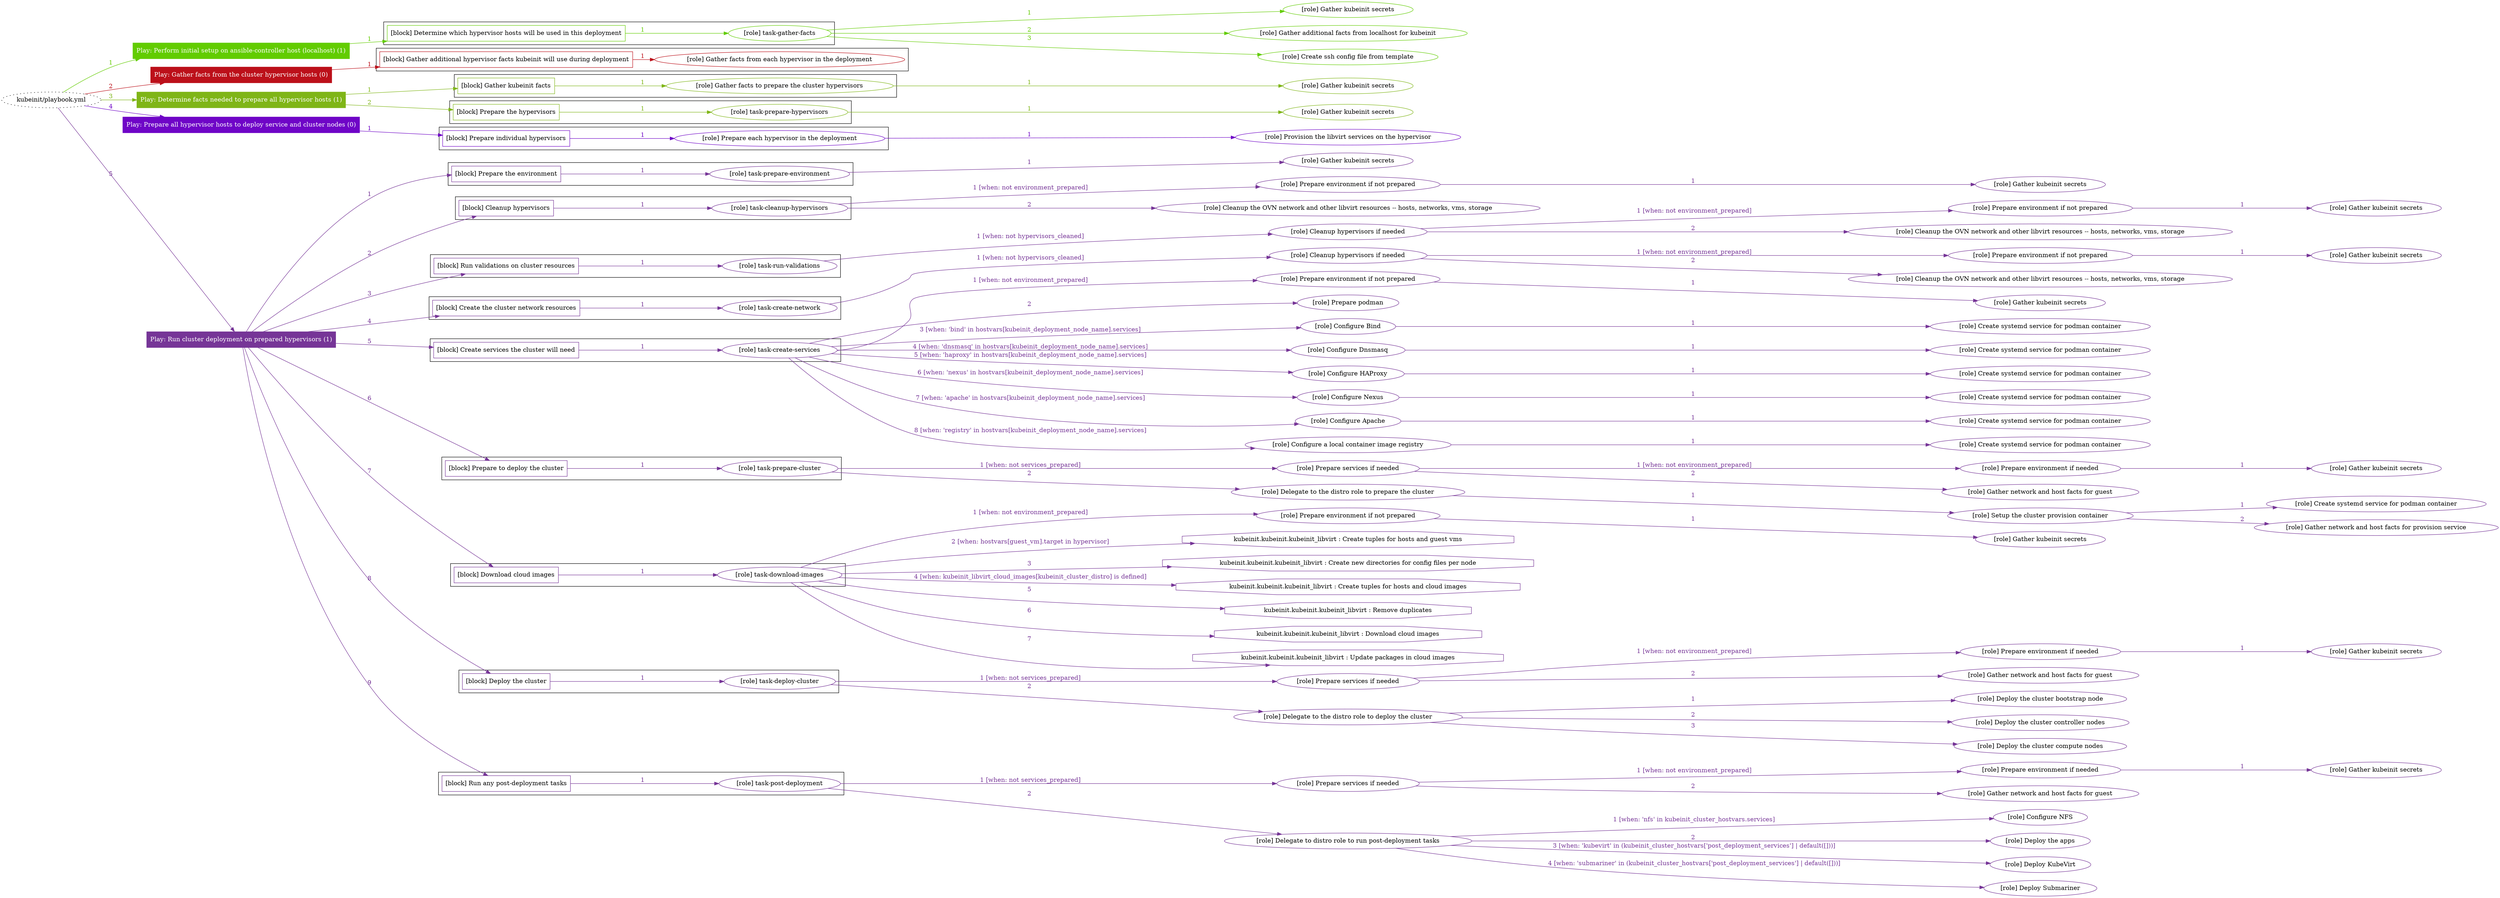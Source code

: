 digraph {
	graph [concentrate=true ordering=in rankdir=LR ratio=fill]
	edge [esep=5 sep=10]
	"kubeinit/playbook.yml" [URL="/home/runner/work/kubeinit/kubeinit/kubeinit/playbook.yml" id=playbook_52ae9bb8 style=dotted]
	play_02e9d54d [label="Play: Perform initial setup on ansible-controller host (localhost) (1)" URL="/home/runner/work/kubeinit/kubeinit/kubeinit/playbook.yml" color="#62cc00" fontcolor="#ffffff" id=play_02e9d54d shape=box style=filled tooltip=localhost]
	"kubeinit/playbook.yml" -> play_02e9d54d [label="1 " color="#62cc00" fontcolor="#62cc00" id=edge_b4e2fc22 labeltooltip="1 " tooltip="1 "]
	subgraph "Gather kubeinit secrets" {
		role_99ddaa98 [label="[role] Gather kubeinit secrets" URL="/home/runner/.ansible/collections/ansible_collections/kubeinit/kubeinit/roles/kubeinit_prepare/tasks/build_hypervisors_group.yml" color="#62cc00" id=role_99ddaa98 tooltip="Gather kubeinit secrets"]
	}
	subgraph "Gather additional facts from localhost for kubeinit" {
		role_2548d7ac [label="[role] Gather additional facts from localhost for kubeinit" URL="/home/runner/.ansible/collections/ansible_collections/kubeinit/kubeinit/roles/kubeinit_prepare/tasks/build_hypervisors_group.yml" color="#62cc00" id=role_2548d7ac tooltip="Gather additional facts from localhost for kubeinit"]
	}
	subgraph "Create ssh config file from template" {
		role_67339469 [label="[role] Create ssh config file from template" URL="/home/runner/.ansible/collections/ansible_collections/kubeinit/kubeinit/roles/kubeinit_prepare/tasks/build_hypervisors_group.yml" color="#62cc00" id=role_67339469 tooltip="Create ssh config file from template"]
	}
	subgraph "task-gather-facts" {
		role_dc761fde [label="[role] task-gather-facts" URL="/home/runner/work/kubeinit/kubeinit/kubeinit/playbook.yml" color="#62cc00" id=role_dc761fde tooltip="task-gather-facts"]
		role_dc761fde -> role_99ddaa98 [label="1 " color="#62cc00" fontcolor="#62cc00" id=edge_69ef0fe7 labeltooltip="1 " tooltip="1 "]
		role_dc761fde -> role_2548d7ac [label="2 " color="#62cc00" fontcolor="#62cc00" id=edge_1bd377f8 labeltooltip="2 " tooltip="2 "]
		role_dc761fde -> role_67339469 [label="3 " color="#62cc00" fontcolor="#62cc00" id=edge_01cbd6c5 labeltooltip="3 " tooltip="3 "]
	}
	subgraph "Play: Perform initial setup on ansible-controller host (localhost) (1)" {
		play_02e9d54d -> block_1674141b [label=1 color="#62cc00" fontcolor="#62cc00" id=edge_703fcd4b labeltooltip=1 tooltip=1]
		subgraph cluster_block_1674141b {
			block_1674141b [label="[block] Determine which hypervisor hosts will be used in this deployment" URL="/home/runner/work/kubeinit/kubeinit/kubeinit/playbook.yml" color="#62cc00" id=block_1674141b labeltooltip="Determine which hypervisor hosts will be used in this deployment" shape=box tooltip="Determine which hypervisor hosts will be used in this deployment"]
			block_1674141b -> role_dc761fde [label="1 " color="#62cc00" fontcolor="#62cc00" id=edge_36c9731a labeltooltip="1 " tooltip="1 "]
		}
	}
	play_4efb83b1 [label="Play: Gather facts from the cluster hypervisor hosts (0)" URL="/home/runner/work/kubeinit/kubeinit/kubeinit/playbook.yml" color="#bc101a" fontcolor="#ffffff" id=play_4efb83b1 shape=box style=filled tooltip="Play: Gather facts from the cluster hypervisor hosts (0)"]
	"kubeinit/playbook.yml" -> play_4efb83b1 [label="2 " color="#bc101a" fontcolor="#bc101a" id=edge_f5e0869f labeltooltip="2 " tooltip="2 "]
	subgraph "Gather facts from each hypervisor in the deployment" {
		role_20b0412c [label="[role] Gather facts from each hypervisor in the deployment" URL="/home/runner/work/kubeinit/kubeinit/kubeinit/playbook.yml" color="#bc101a" id=role_20b0412c tooltip="Gather facts from each hypervisor in the deployment"]
	}
	subgraph "Play: Gather facts from the cluster hypervisor hosts (0)" {
		play_4efb83b1 -> block_ce8d9004 [label=1 color="#bc101a" fontcolor="#bc101a" id=edge_e46ab356 labeltooltip=1 tooltip=1]
		subgraph cluster_block_ce8d9004 {
			block_ce8d9004 [label="[block] Gather additional hypervisor facts kubeinit will use during deployment" URL="/home/runner/work/kubeinit/kubeinit/kubeinit/playbook.yml" color="#bc101a" id=block_ce8d9004 labeltooltip="Gather additional hypervisor facts kubeinit will use during deployment" shape=box tooltip="Gather additional hypervisor facts kubeinit will use during deployment"]
			block_ce8d9004 -> role_20b0412c [label="1 " color="#bc101a" fontcolor="#bc101a" id=edge_350868e2 labeltooltip="1 " tooltip="1 "]
		}
	}
	play_549b95f8 [label="Play: Determine facts needed to prepare all hypervisor hosts (1)" URL="/home/runner/work/kubeinit/kubeinit/kubeinit/playbook.yml" color="#7fb517" fontcolor="#ffffff" id=play_549b95f8 shape=box style=filled tooltip=localhost]
	"kubeinit/playbook.yml" -> play_549b95f8 [label="3 " color="#7fb517" fontcolor="#7fb517" id=edge_f4bf6655 labeltooltip="3 " tooltip="3 "]
	subgraph "Gather kubeinit secrets" {
		role_7560f345 [label="[role] Gather kubeinit secrets" URL="/home/runner/.ansible/collections/ansible_collections/kubeinit/kubeinit/roles/kubeinit_prepare/tasks/gather_kubeinit_facts.yml" color="#7fb517" id=role_7560f345 tooltip="Gather kubeinit secrets"]
	}
	subgraph "Gather facts to prepare the cluster hypervisors" {
		role_2ba94479 [label="[role] Gather facts to prepare the cluster hypervisors" URL="/home/runner/work/kubeinit/kubeinit/kubeinit/playbook.yml" color="#7fb517" id=role_2ba94479 tooltip="Gather facts to prepare the cluster hypervisors"]
		role_2ba94479 -> role_7560f345 [label="1 " color="#7fb517" fontcolor="#7fb517" id=edge_a405afb2 labeltooltip="1 " tooltip="1 "]
	}
	subgraph "Gather kubeinit secrets" {
		role_fed02bd3 [label="[role] Gather kubeinit secrets" URL="/home/runner/.ansible/collections/ansible_collections/kubeinit/kubeinit/roles/kubeinit_prepare/tasks/gather_kubeinit_facts.yml" color="#7fb517" id=role_fed02bd3 tooltip="Gather kubeinit secrets"]
	}
	subgraph "task-prepare-hypervisors" {
		role_cea2c233 [label="[role] task-prepare-hypervisors" URL="/home/runner/work/kubeinit/kubeinit/kubeinit/playbook.yml" color="#7fb517" id=role_cea2c233 tooltip="task-prepare-hypervisors"]
		role_cea2c233 -> role_fed02bd3 [label="1 " color="#7fb517" fontcolor="#7fb517" id=edge_9e39d1e6 labeltooltip="1 " tooltip="1 "]
	}
	subgraph "Play: Determine facts needed to prepare all hypervisor hosts (1)" {
		play_549b95f8 -> block_bdaeeb9a [label=1 color="#7fb517" fontcolor="#7fb517" id=edge_355f0c4d labeltooltip=1 tooltip=1]
		subgraph cluster_block_bdaeeb9a {
			block_bdaeeb9a [label="[block] Gather kubeinit facts" URL="/home/runner/work/kubeinit/kubeinit/kubeinit/playbook.yml" color="#7fb517" id=block_bdaeeb9a labeltooltip="Gather kubeinit facts" shape=box tooltip="Gather kubeinit facts"]
			block_bdaeeb9a -> role_2ba94479 [label="1 " color="#7fb517" fontcolor="#7fb517" id=edge_25b00127 labeltooltip="1 " tooltip="1 "]
		}
		play_549b95f8 -> block_172b6443 [label=2 color="#7fb517" fontcolor="#7fb517" id=edge_4fdaf625 labeltooltip=2 tooltip=2]
		subgraph cluster_block_172b6443 {
			block_172b6443 [label="[block] Prepare the hypervisors" URL="/home/runner/work/kubeinit/kubeinit/kubeinit/playbook.yml" color="#7fb517" id=block_172b6443 labeltooltip="Prepare the hypervisors" shape=box tooltip="Prepare the hypervisors"]
			block_172b6443 -> role_cea2c233 [label="1 " color="#7fb517" fontcolor="#7fb517" id=edge_83fd5da5 labeltooltip="1 " tooltip="1 "]
		}
	}
	play_77adcffb [label="Play: Prepare all hypervisor hosts to deploy service and cluster nodes (0)" URL="/home/runner/work/kubeinit/kubeinit/kubeinit/playbook.yml" color="#6f05c7" fontcolor="#ffffff" id=play_77adcffb shape=box style=filled tooltip="Play: Prepare all hypervisor hosts to deploy service and cluster nodes (0)"]
	"kubeinit/playbook.yml" -> play_77adcffb [label="4 " color="#6f05c7" fontcolor="#6f05c7" id=edge_e0951741 labeltooltip="4 " tooltip="4 "]
	subgraph "Provision the libvirt services on the hypervisor" {
		role_3766ffcf [label="[role] Provision the libvirt services on the hypervisor" URL="/home/runner/.ansible/collections/ansible_collections/kubeinit/kubeinit/roles/kubeinit_prepare/tasks/prepare_hypervisor.yml" color="#6f05c7" id=role_3766ffcf tooltip="Provision the libvirt services on the hypervisor"]
	}
	subgraph "Prepare each hypervisor in the deployment" {
		role_f76d5c17 [label="[role] Prepare each hypervisor in the deployment" URL="/home/runner/work/kubeinit/kubeinit/kubeinit/playbook.yml" color="#6f05c7" id=role_f76d5c17 tooltip="Prepare each hypervisor in the deployment"]
		role_f76d5c17 -> role_3766ffcf [label="1 " color="#6f05c7" fontcolor="#6f05c7" id=edge_d0991b6c labeltooltip="1 " tooltip="1 "]
	}
	subgraph "Play: Prepare all hypervisor hosts to deploy service and cluster nodes (0)" {
		play_77adcffb -> block_1d627558 [label=1 color="#6f05c7" fontcolor="#6f05c7" id=edge_3922ee96 labeltooltip=1 tooltip=1]
		subgraph cluster_block_1d627558 {
			block_1d627558 [label="[block] Prepare individual hypervisors" URL="/home/runner/work/kubeinit/kubeinit/kubeinit/playbook.yml" color="#6f05c7" id=block_1d627558 labeltooltip="Prepare individual hypervisors" shape=box tooltip="Prepare individual hypervisors"]
			block_1d627558 -> role_f76d5c17 [label="1 " color="#6f05c7" fontcolor="#6f05c7" id=edge_ebc34489 labeltooltip="1 " tooltip="1 "]
		}
	}
	play_8b1e283c [label="Play: Run cluster deployment on prepared hypervisors (1)" URL="/home/runner/work/kubeinit/kubeinit/kubeinit/playbook.yml" color="#763597" fontcolor="#ffffff" id=play_8b1e283c shape=box style=filled tooltip=localhost]
	"kubeinit/playbook.yml" -> play_8b1e283c [label="5 " color="#763597" fontcolor="#763597" id=edge_91df7626 labeltooltip="5 " tooltip="5 "]
	subgraph "Gather kubeinit secrets" {
		role_d3087872 [label="[role] Gather kubeinit secrets" URL="/home/runner/.ansible/collections/ansible_collections/kubeinit/kubeinit/roles/kubeinit_prepare/tasks/gather_kubeinit_facts.yml" color="#763597" id=role_d3087872 tooltip="Gather kubeinit secrets"]
	}
	subgraph "task-prepare-environment" {
		role_cb92c33e [label="[role] task-prepare-environment" URL="/home/runner/work/kubeinit/kubeinit/kubeinit/playbook.yml" color="#763597" id=role_cb92c33e tooltip="task-prepare-environment"]
		role_cb92c33e -> role_d3087872 [label="1 " color="#763597" fontcolor="#763597" id=edge_d6fc3bcd labeltooltip="1 " tooltip="1 "]
	}
	subgraph "Gather kubeinit secrets" {
		role_08c08f18 [label="[role] Gather kubeinit secrets" URL="/home/runner/.ansible/collections/ansible_collections/kubeinit/kubeinit/roles/kubeinit_prepare/tasks/gather_kubeinit_facts.yml" color="#763597" id=role_08c08f18 tooltip="Gather kubeinit secrets"]
	}
	subgraph "Prepare environment if not prepared" {
		role_3142a1ed [label="[role] Prepare environment if not prepared" URL="/home/runner/.ansible/collections/ansible_collections/kubeinit/kubeinit/roles/kubeinit_prepare/tasks/cleanup_hypervisors.yml" color="#763597" id=role_3142a1ed tooltip="Prepare environment if not prepared"]
		role_3142a1ed -> role_08c08f18 [label="1 " color="#763597" fontcolor="#763597" id=edge_8495661a labeltooltip="1 " tooltip="1 "]
	}
	subgraph "Cleanup the OVN network and other libvirt resources -- hosts, networks, vms, storage" {
		role_5c661de7 [label="[role] Cleanup the OVN network and other libvirt resources -- hosts, networks, vms, storage" URL="/home/runner/.ansible/collections/ansible_collections/kubeinit/kubeinit/roles/kubeinit_prepare/tasks/cleanup_hypervisors.yml" color="#763597" id=role_5c661de7 tooltip="Cleanup the OVN network and other libvirt resources -- hosts, networks, vms, storage"]
	}
	subgraph "task-cleanup-hypervisors" {
		role_32d7ce73 [label="[role] task-cleanup-hypervisors" URL="/home/runner/work/kubeinit/kubeinit/kubeinit/playbook.yml" color="#763597" id=role_32d7ce73 tooltip="task-cleanup-hypervisors"]
		role_32d7ce73 -> role_3142a1ed [label="1 [when: not environment_prepared]" color="#763597" fontcolor="#763597" id=edge_1266c2ba labeltooltip="1 [when: not environment_prepared]" tooltip="1 [when: not environment_prepared]"]
		role_32d7ce73 -> role_5c661de7 [label="2 " color="#763597" fontcolor="#763597" id=edge_49df424c labeltooltip="2 " tooltip="2 "]
	}
	subgraph "Gather kubeinit secrets" {
		role_bdc7d754 [label="[role] Gather kubeinit secrets" URL="/home/runner/.ansible/collections/ansible_collections/kubeinit/kubeinit/roles/kubeinit_prepare/tasks/gather_kubeinit_facts.yml" color="#763597" id=role_bdc7d754 tooltip="Gather kubeinit secrets"]
	}
	subgraph "Prepare environment if not prepared" {
		role_0951cd04 [label="[role] Prepare environment if not prepared" URL="/home/runner/.ansible/collections/ansible_collections/kubeinit/kubeinit/roles/kubeinit_prepare/tasks/cleanup_hypervisors.yml" color="#763597" id=role_0951cd04 tooltip="Prepare environment if not prepared"]
		role_0951cd04 -> role_bdc7d754 [label="1 " color="#763597" fontcolor="#763597" id=edge_13f3edc6 labeltooltip="1 " tooltip="1 "]
	}
	subgraph "Cleanup the OVN network and other libvirt resources -- hosts, networks, vms, storage" {
		role_a1a7db99 [label="[role] Cleanup the OVN network and other libvirt resources -- hosts, networks, vms, storage" URL="/home/runner/.ansible/collections/ansible_collections/kubeinit/kubeinit/roles/kubeinit_prepare/tasks/cleanup_hypervisors.yml" color="#763597" id=role_a1a7db99 tooltip="Cleanup the OVN network and other libvirt resources -- hosts, networks, vms, storage"]
	}
	subgraph "Cleanup hypervisors if needed" {
		role_286da3a4 [label="[role] Cleanup hypervisors if needed" URL="/home/runner/.ansible/collections/ansible_collections/kubeinit/kubeinit/roles/kubeinit_validations/tasks/main.yml" color="#763597" id=role_286da3a4 tooltip="Cleanup hypervisors if needed"]
		role_286da3a4 -> role_0951cd04 [label="1 [when: not environment_prepared]" color="#763597" fontcolor="#763597" id=edge_1a350f3d labeltooltip="1 [when: not environment_prepared]" tooltip="1 [when: not environment_prepared]"]
		role_286da3a4 -> role_a1a7db99 [label="2 " color="#763597" fontcolor="#763597" id=edge_65b942db labeltooltip="2 " tooltip="2 "]
	}
	subgraph "task-run-validations" {
		role_d7e15153 [label="[role] task-run-validations" URL="/home/runner/work/kubeinit/kubeinit/kubeinit/playbook.yml" color="#763597" id=role_d7e15153 tooltip="task-run-validations"]
		role_d7e15153 -> role_286da3a4 [label="1 [when: not hypervisors_cleaned]" color="#763597" fontcolor="#763597" id=edge_33f26a0f labeltooltip="1 [when: not hypervisors_cleaned]" tooltip="1 [when: not hypervisors_cleaned]"]
	}
	subgraph "Gather kubeinit secrets" {
		role_0f191b56 [label="[role] Gather kubeinit secrets" URL="/home/runner/.ansible/collections/ansible_collections/kubeinit/kubeinit/roles/kubeinit_prepare/tasks/gather_kubeinit_facts.yml" color="#763597" id=role_0f191b56 tooltip="Gather kubeinit secrets"]
	}
	subgraph "Prepare environment if not prepared" {
		role_de8a675a [label="[role] Prepare environment if not prepared" URL="/home/runner/.ansible/collections/ansible_collections/kubeinit/kubeinit/roles/kubeinit_prepare/tasks/cleanup_hypervisors.yml" color="#763597" id=role_de8a675a tooltip="Prepare environment if not prepared"]
		role_de8a675a -> role_0f191b56 [label="1 " color="#763597" fontcolor="#763597" id=edge_e08c190f labeltooltip="1 " tooltip="1 "]
	}
	subgraph "Cleanup the OVN network and other libvirt resources -- hosts, networks, vms, storage" {
		role_6123a42f [label="[role] Cleanup the OVN network and other libvirt resources -- hosts, networks, vms, storage" URL="/home/runner/.ansible/collections/ansible_collections/kubeinit/kubeinit/roles/kubeinit_prepare/tasks/cleanup_hypervisors.yml" color="#763597" id=role_6123a42f tooltip="Cleanup the OVN network and other libvirt resources -- hosts, networks, vms, storage"]
	}
	subgraph "Cleanup hypervisors if needed" {
		role_0d5bd04c [label="[role] Cleanup hypervisors if needed" URL="/home/runner/.ansible/collections/ansible_collections/kubeinit/kubeinit/roles/kubeinit_libvirt/tasks/create_network.yml" color="#763597" id=role_0d5bd04c tooltip="Cleanup hypervisors if needed"]
		role_0d5bd04c -> role_de8a675a [label="1 [when: not environment_prepared]" color="#763597" fontcolor="#763597" id=edge_17c1bc24 labeltooltip="1 [when: not environment_prepared]" tooltip="1 [when: not environment_prepared]"]
		role_0d5bd04c -> role_6123a42f [label="2 " color="#763597" fontcolor="#763597" id=edge_bd891a50 labeltooltip="2 " tooltip="2 "]
	}
	subgraph "task-create-network" {
		role_6fdbf673 [label="[role] task-create-network" URL="/home/runner/work/kubeinit/kubeinit/kubeinit/playbook.yml" color="#763597" id=role_6fdbf673 tooltip="task-create-network"]
		role_6fdbf673 -> role_0d5bd04c [label="1 [when: not hypervisors_cleaned]" color="#763597" fontcolor="#763597" id=edge_3176eb4e labeltooltip="1 [when: not hypervisors_cleaned]" tooltip="1 [when: not hypervisors_cleaned]"]
	}
	subgraph "Gather kubeinit secrets" {
		role_1f75757b [label="[role] Gather kubeinit secrets" URL="/home/runner/.ansible/collections/ansible_collections/kubeinit/kubeinit/roles/kubeinit_prepare/tasks/gather_kubeinit_facts.yml" color="#763597" id=role_1f75757b tooltip="Gather kubeinit secrets"]
	}
	subgraph "Prepare environment if not prepared" {
		role_05b0870e [label="[role] Prepare environment if not prepared" URL="/home/runner/.ansible/collections/ansible_collections/kubeinit/kubeinit/roles/kubeinit_services/tasks/main.yml" color="#763597" id=role_05b0870e tooltip="Prepare environment if not prepared"]
		role_05b0870e -> role_1f75757b [label="1 " color="#763597" fontcolor="#763597" id=edge_3925e53f labeltooltip="1 " tooltip="1 "]
	}
	subgraph "Prepare podman" {
		role_c2cd7aae [label="[role] Prepare podman" URL="/home/runner/.ansible/collections/ansible_collections/kubeinit/kubeinit/roles/kubeinit_services/tasks/00_create_service_pod.yml" color="#763597" id=role_c2cd7aae tooltip="Prepare podman"]
	}
	subgraph "Create systemd service for podman container" {
		role_6e2cdfa8 [label="[role] Create systemd service for podman container" URL="/home/runner/.ansible/collections/ansible_collections/kubeinit/kubeinit/roles/kubeinit_bind/tasks/main.yml" color="#763597" id=role_6e2cdfa8 tooltip="Create systemd service for podman container"]
	}
	subgraph "Configure Bind" {
		role_ce8d3685 [label="[role] Configure Bind" URL="/home/runner/.ansible/collections/ansible_collections/kubeinit/kubeinit/roles/kubeinit_services/tasks/start_services_containers.yml" color="#763597" id=role_ce8d3685 tooltip="Configure Bind"]
		role_ce8d3685 -> role_6e2cdfa8 [label="1 " color="#763597" fontcolor="#763597" id=edge_4d49f064 labeltooltip="1 " tooltip="1 "]
	}
	subgraph "Create systemd service for podman container" {
		role_08385e12 [label="[role] Create systemd service for podman container" URL="/home/runner/.ansible/collections/ansible_collections/kubeinit/kubeinit/roles/kubeinit_dnsmasq/tasks/main.yml" color="#763597" id=role_08385e12 tooltip="Create systemd service for podman container"]
	}
	subgraph "Configure Dnsmasq" {
		role_e9ca5dd6 [label="[role] Configure Dnsmasq" URL="/home/runner/.ansible/collections/ansible_collections/kubeinit/kubeinit/roles/kubeinit_services/tasks/start_services_containers.yml" color="#763597" id=role_e9ca5dd6 tooltip="Configure Dnsmasq"]
		role_e9ca5dd6 -> role_08385e12 [label="1 " color="#763597" fontcolor="#763597" id=edge_bf0f52e8 labeltooltip="1 " tooltip="1 "]
	}
	subgraph "Create systemd service for podman container" {
		role_568533ab [label="[role] Create systemd service for podman container" URL="/home/runner/.ansible/collections/ansible_collections/kubeinit/kubeinit/roles/kubeinit_haproxy/tasks/main.yml" color="#763597" id=role_568533ab tooltip="Create systemd service for podman container"]
	}
	subgraph "Configure HAProxy" {
		role_f16ee6ec [label="[role] Configure HAProxy" URL="/home/runner/.ansible/collections/ansible_collections/kubeinit/kubeinit/roles/kubeinit_services/tasks/start_services_containers.yml" color="#763597" id=role_f16ee6ec tooltip="Configure HAProxy"]
		role_f16ee6ec -> role_568533ab [label="1 " color="#763597" fontcolor="#763597" id=edge_e82f21f2 labeltooltip="1 " tooltip="1 "]
	}
	subgraph "Create systemd service for podman container" {
		role_b1b73c95 [label="[role] Create systemd service for podman container" URL="/home/runner/.ansible/collections/ansible_collections/kubeinit/kubeinit/roles/kubeinit_nexus/tasks/main.yml" color="#763597" id=role_b1b73c95 tooltip="Create systemd service for podman container"]
	}
	subgraph "Configure Nexus" {
		role_6615291d [label="[role] Configure Nexus" URL="/home/runner/.ansible/collections/ansible_collections/kubeinit/kubeinit/roles/kubeinit_services/tasks/start_services_containers.yml" color="#763597" id=role_6615291d tooltip="Configure Nexus"]
		role_6615291d -> role_b1b73c95 [label="1 " color="#763597" fontcolor="#763597" id=edge_ea528e52 labeltooltip="1 " tooltip="1 "]
	}
	subgraph "Create systemd service for podman container" {
		role_3eb05c17 [label="[role] Create systemd service for podman container" URL="/home/runner/.ansible/collections/ansible_collections/kubeinit/kubeinit/roles/kubeinit_apache/tasks/main.yml" color="#763597" id=role_3eb05c17 tooltip="Create systemd service for podman container"]
	}
	subgraph "Configure Apache" {
		role_7d30ab08 [label="[role] Configure Apache" URL="/home/runner/.ansible/collections/ansible_collections/kubeinit/kubeinit/roles/kubeinit_services/tasks/start_services_containers.yml" color="#763597" id=role_7d30ab08 tooltip="Configure Apache"]
		role_7d30ab08 -> role_3eb05c17 [label="1 " color="#763597" fontcolor="#763597" id=edge_4e5dbd7e labeltooltip="1 " tooltip="1 "]
	}
	subgraph "Create systemd service for podman container" {
		role_2cdf2205 [label="[role] Create systemd service for podman container" URL="/home/runner/.ansible/collections/ansible_collections/kubeinit/kubeinit/roles/kubeinit_registry/tasks/main.yml" color="#763597" id=role_2cdf2205 tooltip="Create systemd service for podman container"]
	}
	subgraph "Configure a local container image registry" {
		role_1eacfb66 [label="[role] Configure a local container image registry" URL="/home/runner/.ansible/collections/ansible_collections/kubeinit/kubeinit/roles/kubeinit_services/tasks/start_services_containers.yml" color="#763597" id=role_1eacfb66 tooltip="Configure a local container image registry"]
		role_1eacfb66 -> role_2cdf2205 [label="1 " color="#763597" fontcolor="#763597" id=edge_12ef96a5 labeltooltip="1 " tooltip="1 "]
	}
	subgraph "task-create-services" {
		role_4f89d235 [label="[role] task-create-services" URL="/home/runner/work/kubeinit/kubeinit/kubeinit/playbook.yml" color="#763597" id=role_4f89d235 tooltip="task-create-services"]
		role_4f89d235 -> role_05b0870e [label="1 [when: not environment_prepared]" color="#763597" fontcolor="#763597" id=edge_abb5b5f7 labeltooltip="1 [when: not environment_prepared]" tooltip="1 [when: not environment_prepared]"]
		role_4f89d235 -> role_c2cd7aae [label="2 " color="#763597" fontcolor="#763597" id=edge_840ae6ef labeltooltip="2 " tooltip="2 "]
		role_4f89d235 -> role_ce8d3685 [label="3 [when: 'bind' in hostvars[kubeinit_deployment_node_name].services]" color="#763597" fontcolor="#763597" id=edge_61a6bef8 labeltooltip="3 [when: 'bind' in hostvars[kubeinit_deployment_node_name].services]" tooltip="3 [when: 'bind' in hostvars[kubeinit_deployment_node_name].services]"]
		role_4f89d235 -> role_e9ca5dd6 [label="4 [when: 'dnsmasq' in hostvars[kubeinit_deployment_node_name].services]" color="#763597" fontcolor="#763597" id=edge_c56411e6 labeltooltip="4 [when: 'dnsmasq' in hostvars[kubeinit_deployment_node_name].services]" tooltip="4 [when: 'dnsmasq' in hostvars[kubeinit_deployment_node_name].services]"]
		role_4f89d235 -> role_f16ee6ec [label="5 [when: 'haproxy' in hostvars[kubeinit_deployment_node_name].services]" color="#763597" fontcolor="#763597" id=edge_815e4869 labeltooltip="5 [when: 'haproxy' in hostvars[kubeinit_deployment_node_name].services]" tooltip="5 [when: 'haproxy' in hostvars[kubeinit_deployment_node_name].services]"]
		role_4f89d235 -> role_6615291d [label="6 [when: 'nexus' in hostvars[kubeinit_deployment_node_name].services]" color="#763597" fontcolor="#763597" id=edge_40001ee7 labeltooltip="6 [when: 'nexus' in hostvars[kubeinit_deployment_node_name].services]" tooltip="6 [when: 'nexus' in hostvars[kubeinit_deployment_node_name].services]"]
		role_4f89d235 -> role_7d30ab08 [label="7 [when: 'apache' in hostvars[kubeinit_deployment_node_name].services]" color="#763597" fontcolor="#763597" id=edge_e3c67d7f labeltooltip="7 [when: 'apache' in hostvars[kubeinit_deployment_node_name].services]" tooltip="7 [when: 'apache' in hostvars[kubeinit_deployment_node_name].services]"]
		role_4f89d235 -> role_1eacfb66 [label="8 [when: 'registry' in hostvars[kubeinit_deployment_node_name].services]" color="#763597" fontcolor="#763597" id=edge_a4f6fcdf labeltooltip="8 [when: 'registry' in hostvars[kubeinit_deployment_node_name].services]" tooltip="8 [when: 'registry' in hostvars[kubeinit_deployment_node_name].services]"]
	}
	subgraph "Gather kubeinit secrets" {
		role_44f8db28 [label="[role] Gather kubeinit secrets" URL="/home/runner/.ansible/collections/ansible_collections/kubeinit/kubeinit/roles/kubeinit_prepare/tasks/gather_kubeinit_facts.yml" color="#763597" id=role_44f8db28 tooltip="Gather kubeinit secrets"]
	}
	subgraph "Prepare environment if needed" {
		role_1e95a348 [label="[role] Prepare environment if needed" URL="/home/runner/.ansible/collections/ansible_collections/kubeinit/kubeinit/roles/kubeinit_services/tasks/prepare_services.yml" color="#763597" id=role_1e95a348 tooltip="Prepare environment if needed"]
		role_1e95a348 -> role_44f8db28 [label="1 " color="#763597" fontcolor="#763597" id=edge_2d751070 labeltooltip="1 " tooltip="1 "]
	}
	subgraph "Gather network and host facts for guest" {
		role_544b9f67 [label="[role] Gather network and host facts for guest" URL="/home/runner/.ansible/collections/ansible_collections/kubeinit/kubeinit/roles/kubeinit_services/tasks/prepare_services.yml" color="#763597" id=role_544b9f67 tooltip="Gather network and host facts for guest"]
	}
	subgraph "Prepare services if needed" {
		role_c65a6bdc [label="[role] Prepare services if needed" URL="/home/runner/.ansible/collections/ansible_collections/kubeinit/kubeinit/roles/kubeinit_prepare/tasks/prepare_cluster.yml" color="#763597" id=role_c65a6bdc tooltip="Prepare services if needed"]
		role_c65a6bdc -> role_1e95a348 [label="1 [when: not environment_prepared]" color="#763597" fontcolor="#763597" id=edge_0d2ecfcf labeltooltip="1 [when: not environment_prepared]" tooltip="1 [when: not environment_prepared]"]
		role_c65a6bdc -> role_544b9f67 [label="2 " color="#763597" fontcolor="#763597" id=edge_8e7b48be labeltooltip="2 " tooltip="2 "]
	}
	subgraph "Create systemd service for podman container" {
		role_18144dd0 [label="[role] Create systemd service for podman container" URL="/home/runner/.ansible/collections/ansible_collections/kubeinit/kubeinit/roles/kubeinit_services/tasks/create_provision_container.yml" color="#763597" id=role_18144dd0 tooltip="Create systemd service for podman container"]
	}
	subgraph "Gather network and host facts for provision service" {
		role_4eb4cbe4 [label="[role] Gather network and host facts for provision service" URL="/home/runner/.ansible/collections/ansible_collections/kubeinit/kubeinit/roles/kubeinit_services/tasks/create_provision_container.yml" color="#763597" id=role_4eb4cbe4 tooltip="Gather network and host facts for provision service"]
	}
	subgraph "Setup the cluster provision container" {
		role_ffd33f47 [label="[role] Setup the cluster provision container" URL="/home/runner/.ansible/collections/ansible_collections/kubeinit/kubeinit/roles/kubeinit_okd/tasks/prepare_cluster.yml" color="#763597" id=role_ffd33f47 tooltip="Setup the cluster provision container"]
		role_ffd33f47 -> role_18144dd0 [label="1 " color="#763597" fontcolor="#763597" id=edge_a8be1082 labeltooltip="1 " tooltip="1 "]
		role_ffd33f47 -> role_4eb4cbe4 [label="2 " color="#763597" fontcolor="#763597" id=edge_0accbbcb labeltooltip="2 " tooltip="2 "]
	}
	subgraph "Delegate to the distro role to prepare the cluster" {
		role_8e90e109 [label="[role] Delegate to the distro role to prepare the cluster" URL="/home/runner/.ansible/collections/ansible_collections/kubeinit/kubeinit/roles/kubeinit_prepare/tasks/prepare_cluster.yml" color="#763597" id=role_8e90e109 tooltip="Delegate to the distro role to prepare the cluster"]
		role_8e90e109 -> role_ffd33f47 [label="1 " color="#763597" fontcolor="#763597" id=edge_bf9cabc6 labeltooltip="1 " tooltip="1 "]
	}
	subgraph "task-prepare-cluster" {
		role_c0fcbd64 [label="[role] task-prepare-cluster" URL="/home/runner/work/kubeinit/kubeinit/kubeinit/playbook.yml" color="#763597" id=role_c0fcbd64 tooltip="task-prepare-cluster"]
		role_c0fcbd64 -> role_c65a6bdc [label="1 [when: not services_prepared]" color="#763597" fontcolor="#763597" id=edge_2f031f2a labeltooltip="1 [when: not services_prepared]" tooltip="1 [when: not services_prepared]"]
		role_c0fcbd64 -> role_8e90e109 [label="2 " color="#763597" fontcolor="#763597" id=edge_8a67097e labeltooltip="2 " tooltip="2 "]
	}
	subgraph "Gather kubeinit secrets" {
		role_0c282aba [label="[role] Gather kubeinit secrets" URL="/home/runner/.ansible/collections/ansible_collections/kubeinit/kubeinit/roles/kubeinit_prepare/tasks/gather_kubeinit_facts.yml" color="#763597" id=role_0c282aba tooltip="Gather kubeinit secrets"]
	}
	subgraph "Prepare environment if not prepared" {
		role_35d85be0 [label="[role] Prepare environment if not prepared" URL="/home/runner/.ansible/collections/ansible_collections/kubeinit/kubeinit/roles/kubeinit_libvirt/tasks/download_cloud_images.yml" color="#763597" id=role_35d85be0 tooltip="Prepare environment if not prepared"]
		role_35d85be0 -> role_0c282aba [label="1 " color="#763597" fontcolor="#763597" id=edge_9b1069fa labeltooltip="1 " tooltip="1 "]
	}
	subgraph "task-download-images" {
		role_7e2c9b49 [label="[role] task-download-images" URL="/home/runner/work/kubeinit/kubeinit/kubeinit/playbook.yml" color="#763597" id=role_7e2c9b49 tooltip="task-download-images"]
		role_7e2c9b49 -> role_35d85be0 [label="1 [when: not environment_prepared]" color="#763597" fontcolor="#763597" id=edge_a431c051 labeltooltip="1 [when: not environment_prepared]" tooltip="1 [when: not environment_prepared]"]
		task_4f71b20a [label="kubeinit.kubeinit.kubeinit_libvirt : Create tuples for hosts and guest vms" URL="/home/runner/.ansible/collections/ansible_collections/kubeinit/kubeinit/roles/kubeinit_libvirt/tasks/download_cloud_images.yml" color="#763597" id=task_4f71b20a shape=octagon tooltip="kubeinit.kubeinit.kubeinit_libvirt : Create tuples for hosts and guest vms"]
		role_7e2c9b49 -> task_4f71b20a [label="2 [when: hostvars[guest_vm].target in hypervisor]" color="#763597" fontcolor="#763597" id=edge_e5512e50 labeltooltip="2 [when: hostvars[guest_vm].target in hypervisor]" tooltip="2 [when: hostvars[guest_vm].target in hypervisor]"]
		task_3adc727d [label="kubeinit.kubeinit.kubeinit_libvirt : Create new directories for config files per node" URL="/home/runner/.ansible/collections/ansible_collections/kubeinit/kubeinit/roles/kubeinit_libvirt/tasks/download_cloud_images.yml" color="#763597" id=task_3adc727d shape=octagon tooltip="kubeinit.kubeinit.kubeinit_libvirt : Create new directories for config files per node"]
		role_7e2c9b49 -> task_3adc727d [label="3 " color="#763597" fontcolor="#763597" id=edge_5ffba6a8 labeltooltip="3 " tooltip="3 "]
		task_12a4631f [label="kubeinit.kubeinit.kubeinit_libvirt : Create tuples for hosts and cloud images" URL="/home/runner/.ansible/collections/ansible_collections/kubeinit/kubeinit/roles/kubeinit_libvirt/tasks/download_cloud_images.yml" color="#763597" id=task_12a4631f shape=octagon tooltip="kubeinit.kubeinit.kubeinit_libvirt : Create tuples for hosts and cloud images"]
		role_7e2c9b49 -> task_12a4631f [label="4 [when: kubeinit_libvirt_cloud_images[kubeinit_cluster_distro] is defined]" color="#763597" fontcolor="#763597" id=edge_53d7a168 labeltooltip="4 [when: kubeinit_libvirt_cloud_images[kubeinit_cluster_distro] is defined]" tooltip="4 [when: kubeinit_libvirt_cloud_images[kubeinit_cluster_distro] is defined]"]
		task_e9e47356 [label="kubeinit.kubeinit.kubeinit_libvirt : Remove duplicates" URL="/home/runner/.ansible/collections/ansible_collections/kubeinit/kubeinit/roles/kubeinit_libvirt/tasks/download_cloud_images.yml" color="#763597" id=task_e9e47356 shape=octagon tooltip="kubeinit.kubeinit.kubeinit_libvirt : Remove duplicates"]
		role_7e2c9b49 -> task_e9e47356 [label="5 " color="#763597" fontcolor="#763597" id=edge_cd33dc89 labeltooltip="5 " tooltip="5 "]
		task_c3eb20b1 [label="kubeinit.kubeinit.kubeinit_libvirt : Download cloud images" URL="/home/runner/.ansible/collections/ansible_collections/kubeinit/kubeinit/roles/kubeinit_libvirt/tasks/download_cloud_images.yml" color="#763597" id=task_c3eb20b1 shape=octagon tooltip="kubeinit.kubeinit.kubeinit_libvirt : Download cloud images"]
		role_7e2c9b49 -> task_c3eb20b1 [label="6 " color="#763597" fontcolor="#763597" id=edge_a6281ae3 labeltooltip="6 " tooltip="6 "]
		task_de49ec00 [label="kubeinit.kubeinit.kubeinit_libvirt : Update packages in cloud images" URL="/home/runner/.ansible/collections/ansible_collections/kubeinit/kubeinit/roles/kubeinit_libvirt/tasks/download_cloud_images.yml" color="#763597" id=task_de49ec00 shape=octagon tooltip="kubeinit.kubeinit.kubeinit_libvirt : Update packages in cloud images"]
		role_7e2c9b49 -> task_de49ec00 [label="7 " color="#763597" fontcolor="#763597" id=edge_74abf71f labeltooltip="7 " tooltip="7 "]
	}
	subgraph "Gather kubeinit secrets" {
		role_fb702757 [label="[role] Gather kubeinit secrets" URL="/home/runner/.ansible/collections/ansible_collections/kubeinit/kubeinit/roles/kubeinit_prepare/tasks/gather_kubeinit_facts.yml" color="#763597" id=role_fb702757 tooltip="Gather kubeinit secrets"]
	}
	subgraph "Prepare environment if needed" {
		role_66d544fa [label="[role] Prepare environment if needed" URL="/home/runner/.ansible/collections/ansible_collections/kubeinit/kubeinit/roles/kubeinit_services/tasks/prepare_services.yml" color="#763597" id=role_66d544fa tooltip="Prepare environment if needed"]
		role_66d544fa -> role_fb702757 [label="1 " color="#763597" fontcolor="#763597" id=edge_d3ac9ee0 labeltooltip="1 " tooltip="1 "]
	}
	subgraph "Gather network and host facts for guest" {
		role_85f9fbf3 [label="[role] Gather network and host facts for guest" URL="/home/runner/.ansible/collections/ansible_collections/kubeinit/kubeinit/roles/kubeinit_services/tasks/prepare_services.yml" color="#763597" id=role_85f9fbf3 tooltip="Gather network and host facts for guest"]
	}
	subgraph "Prepare services if needed" {
		role_b2c80d71 [label="[role] Prepare services if needed" URL="/home/runner/.ansible/collections/ansible_collections/kubeinit/kubeinit/roles/kubeinit_prepare/tasks/deploy_cluster.yml" color="#763597" id=role_b2c80d71 tooltip="Prepare services if needed"]
		role_b2c80d71 -> role_66d544fa [label="1 [when: not environment_prepared]" color="#763597" fontcolor="#763597" id=edge_1988dfb8 labeltooltip="1 [when: not environment_prepared]" tooltip="1 [when: not environment_prepared]"]
		role_b2c80d71 -> role_85f9fbf3 [label="2 " color="#763597" fontcolor="#763597" id=edge_1306e75a labeltooltip="2 " tooltip="2 "]
	}
	subgraph "Deploy the cluster bootstrap node" {
		role_a3b654c4 [label="[role] Deploy the cluster bootstrap node" URL="/home/runner/.ansible/collections/ansible_collections/kubeinit/kubeinit/roles/kubeinit_okd/tasks/main.yml" color="#763597" id=role_a3b654c4 tooltip="Deploy the cluster bootstrap node"]
	}
	subgraph "Deploy the cluster controller nodes" {
		role_88df7296 [label="[role] Deploy the cluster controller nodes" URL="/home/runner/.ansible/collections/ansible_collections/kubeinit/kubeinit/roles/kubeinit_okd/tasks/main.yml" color="#763597" id=role_88df7296 tooltip="Deploy the cluster controller nodes"]
	}
	subgraph "Deploy the cluster compute nodes" {
		role_5406d63c [label="[role] Deploy the cluster compute nodes" URL="/home/runner/.ansible/collections/ansible_collections/kubeinit/kubeinit/roles/kubeinit_okd/tasks/main.yml" color="#763597" id=role_5406d63c tooltip="Deploy the cluster compute nodes"]
	}
	subgraph "Delegate to the distro role to deploy the cluster" {
		role_0ecd3128 [label="[role] Delegate to the distro role to deploy the cluster" URL="/home/runner/.ansible/collections/ansible_collections/kubeinit/kubeinit/roles/kubeinit_prepare/tasks/deploy_cluster.yml" color="#763597" id=role_0ecd3128 tooltip="Delegate to the distro role to deploy the cluster"]
		role_0ecd3128 -> role_a3b654c4 [label="1 " color="#763597" fontcolor="#763597" id=edge_1787561a labeltooltip="1 " tooltip="1 "]
		role_0ecd3128 -> role_88df7296 [label="2 " color="#763597" fontcolor="#763597" id=edge_108d1db7 labeltooltip="2 " tooltip="2 "]
		role_0ecd3128 -> role_5406d63c [label="3 " color="#763597" fontcolor="#763597" id=edge_cd37e7cf labeltooltip="3 " tooltip="3 "]
	}
	subgraph "task-deploy-cluster" {
		role_9d5b992c [label="[role] task-deploy-cluster" URL="/home/runner/work/kubeinit/kubeinit/kubeinit/playbook.yml" color="#763597" id=role_9d5b992c tooltip="task-deploy-cluster"]
		role_9d5b992c -> role_b2c80d71 [label="1 [when: not services_prepared]" color="#763597" fontcolor="#763597" id=edge_7f106342 labeltooltip="1 [when: not services_prepared]" tooltip="1 [when: not services_prepared]"]
		role_9d5b992c -> role_0ecd3128 [label="2 " color="#763597" fontcolor="#763597" id=edge_e660a103 labeltooltip="2 " tooltip="2 "]
	}
	subgraph "Gather kubeinit secrets" {
		role_66284f09 [label="[role] Gather kubeinit secrets" URL="/home/runner/.ansible/collections/ansible_collections/kubeinit/kubeinit/roles/kubeinit_prepare/tasks/gather_kubeinit_facts.yml" color="#763597" id=role_66284f09 tooltip="Gather kubeinit secrets"]
	}
	subgraph "Prepare environment if needed" {
		role_947308b3 [label="[role] Prepare environment if needed" URL="/home/runner/.ansible/collections/ansible_collections/kubeinit/kubeinit/roles/kubeinit_services/tasks/prepare_services.yml" color="#763597" id=role_947308b3 tooltip="Prepare environment if needed"]
		role_947308b3 -> role_66284f09 [label="1 " color="#763597" fontcolor="#763597" id=edge_9a49f97f labeltooltip="1 " tooltip="1 "]
	}
	subgraph "Gather network and host facts for guest" {
		role_418b1381 [label="[role] Gather network and host facts for guest" URL="/home/runner/.ansible/collections/ansible_collections/kubeinit/kubeinit/roles/kubeinit_services/tasks/prepare_services.yml" color="#763597" id=role_418b1381 tooltip="Gather network and host facts for guest"]
	}
	subgraph "Prepare services if needed" {
		role_754420e1 [label="[role] Prepare services if needed" URL="/home/runner/.ansible/collections/ansible_collections/kubeinit/kubeinit/roles/kubeinit_prepare/tasks/post_deployment.yml" color="#763597" id=role_754420e1 tooltip="Prepare services if needed"]
		role_754420e1 -> role_947308b3 [label="1 [when: not environment_prepared]" color="#763597" fontcolor="#763597" id=edge_2d160ea3 labeltooltip="1 [when: not environment_prepared]" tooltip="1 [when: not environment_prepared]"]
		role_754420e1 -> role_418b1381 [label="2 " color="#763597" fontcolor="#763597" id=edge_7f3720d6 labeltooltip="2 " tooltip="2 "]
	}
	subgraph "Configure NFS" {
		role_24ada73e [label="[role] Configure NFS" URL="/home/runner/.ansible/collections/ansible_collections/kubeinit/kubeinit/roles/kubeinit_okd/tasks/post_deployment_tasks.yml" color="#763597" id=role_24ada73e tooltip="Configure NFS"]
	}
	subgraph "Deploy the apps" {
		role_3f813e5c [label="[role] Deploy the apps" URL="/home/runner/.ansible/collections/ansible_collections/kubeinit/kubeinit/roles/kubeinit_okd/tasks/post_deployment_tasks.yml" color="#763597" id=role_3f813e5c tooltip="Deploy the apps"]
	}
	subgraph "Deploy KubeVirt" {
		role_0db243f5 [label="[role] Deploy KubeVirt" URL="/home/runner/.ansible/collections/ansible_collections/kubeinit/kubeinit/roles/kubeinit_okd/tasks/post_deployment_tasks.yml" color="#763597" id=role_0db243f5 tooltip="Deploy KubeVirt"]
	}
	subgraph "Deploy Submariner" {
		role_957c332c [label="[role] Deploy Submariner" URL="/home/runner/.ansible/collections/ansible_collections/kubeinit/kubeinit/roles/kubeinit_okd/tasks/post_deployment_tasks.yml" color="#763597" id=role_957c332c tooltip="Deploy Submariner"]
	}
	subgraph "Delegate to distro role to run post-deployment tasks" {
		role_02168b9d [label="[role] Delegate to distro role to run post-deployment tasks" URL="/home/runner/.ansible/collections/ansible_collections/kubeinit/kubeinit/roles/kubeinit_prepare/tasks/post_deployment.yml" color="#763597" id=role_02168b9d tooltip="Delegate to distro role to run post-deployment tasks"]
		role_02168b9d -> role_24ada73e [label="1 [when: 'nfs' in kubeinit_cluster_hostvars.services]" color="#763597" fontcolor="#763597" id=edge_2ac2801d labeltooltip="1 [when: 'nfs' in kubeinit_cluster_hostvars.services]" tooltip="1 [when: 'nfs' in kubeinit_cluster_hostvars.services]"]
		role_02168b9d -> role_3f813e5c [label="2 " color="#763597" fontcolor="#763597" id=edge_229de4cc labeltooltip="2 " tooltip="2 "]
		role_02168b9d -> role_0db243f5 [label="3 [when: 'kubevirt' in (kubeinit_cluster_hostvars['post_deployment_services'] | default([]))]" color="#763597" fontcolor="#763597" id=edge_0cbe6d96 labeltooltip="3 [when: 'kubevirt' in (kubeinit_cluster_hostvars['post_deployment_services'] | default([]))]" tooltip="3 [when: 'kubevirt' in (kubeinit_cluster_hostvars['post_deployment_services'] | default([]))]"]
		role_02168b9d -> role_957c332c [label="4 [when: 'submariner' in (kubeinit_cluster_hostvars['post_deployment_services'] | default([]))]" color="#763597" fontcolor="#763597" id=edge_33afc0bb labeltooltip="4 [when: 'submariner' in (kubeinit_cluster_hostvars['post_deployment_services'] | default([]))]" tooltip="4 [when: 'submariner' in (kubeinit_cluster_hostvars['post_deployment_services'] | default([]))]"]
	}
	subgraph "task-post-deployment" {
		role_a4be5d99 [label="[role] task-post-deployment" URL="/home/runner/work/kubeinit/kubeinit/kubeinit/playbook.yml" color="#763597" id=role_a4be5d99 tooltip="task-post-deployment"]
		role_a4be5d99 -> role_754420e1 [label="1 [when: not services_prepared]" color="#763597" fontcolor="#763597" id=edge_6eb08e25 labeltooltip="1 [when: not services_prepared]" tooltip="1 [when: not services_prepared]"]
		role_a4be5d99 -> role_02168b9d [label="2 " color="#763597" fontcolor="#763597" id=edge_74b4a166 labeltooltip="2 " tooltip="2 "]
	}
	subgraph "Play: Run cluster deployment on prepared hypervisors (1)" {
		play_8b1e283c -> block_b9e63e50 [label=1 color="#763597" fontcolor="#763597" id=edge_51ae960b labeltooltip=1 tooltip=1]
		subgraph cluster_block_b9e63e50 {
			block_b9e63e50 [label="[block] Prepare the environment" URL="/home/runner/work/kubeinit/kubeinit/kubeinit/playbook.yml" color="#763597" id=block_b9e63e50 labeltooltip="Prepare the environment" shape=box tooltip="Prepare the environment"]
			block_b9e63e50 -> role_cb92c33e [label="1 " color="#763597" fontcolor="#763597" id=edge_1f69e9b7 labeltooltip="1 " tooltip="1 "]
		}
		play_8b1e283c -> block_a8f0dff1 [label=2 color="#763597" fontcolor="#763597" id=edge_f37598fe labeltooltip=2 tooltip=2]
		subgraph cluster_block_a8f0dff1 {
			block_a8f0dff1 [label="[block] Cleanup hypervisors" URL="/home/runner/work/kubeinit/kubeinit/kubeinit/playbook.yml" color="#763597" id=block_a8f0dff1 labeltooltip="Cleanup hypervisors" shape=box tooltip="Cleanup hypervisors"]
			block_a8f0dff1 -> role_32d7ce73 [label="1 " color="#763597" fontcolor="#763597" id=edge_640dd7a4 labeltooltip="1 " tooltip="1 "]
		}
		play_8b1e283c -> block_121f7e88 [label=3 color="#763597" fontcolor="#763597" id=edge_d4d2df4b labeltooltip=3 tooltip=3]
		subgraph cluster_block_121f7e88 {
			block_121f7e88 [label="[block] Run validations on cluster resources" URL="/home/runner/work/kubeinit/kubeinit/kubeinit/playbook.yml" color="#763597" id=block_121f7e88 labeltooltip="Run validations on cluster resources" shape=box tooltip="Run validations on cluster resources"]
			block_121f7e88 -> role_d7e15153 [label="1 " color="#763597" fontcolor="#763597" id=edge_f386ef33 labeltooltip="1 " tooltip="1 "]
		}
		play_8b1e283c -> block_a80da24d [label=4 color="#763597" fontcolor="#763597" id=edge_59a2c4ec labeltooltip=4 tooltip=4]
		subgraph cluster_block_a80da24d {
			block_a80da24d [label="[block] Create the cluster network resources" URL="/home/runner/work/kubeinit/kubeinit/kubeinit/playbook.yml" color="#763597" id=block_a80da24d labeltooltip="Create the cluster network resources" shape=box tooltip="Create the cluster network resources"]
			block_a80da24d -> role_6fdbf673 [label="1 " color="#763597" fontcolor="#763597" id=edge_0c52e540 labeltooltip="1 " tooltip="1 "]
		}
		play_8b1e283c -> block_144b563d [label=5 color="#763597" fontcolor="#763597" id=edge_397b6064 labeltooltip=5 tooltip=5]
		subgraph cluster_block_144b563d {
			block_144b563d [label="[block] Create services the cluster will need" URL="/home/runner/work/kubeinit/kubeinit/kubeinit/playbook.yml" color="#763597" id=block_144b563d labeltooltip="Create services the cluster will need" shape=box tooltip="Create services the cluster will need"]
			block_144b563d -> role_4f89d235 [label="1 " color="#763597" fontcolor="#763597" id=edge_0f0dd477 labeltooltip="1 " tooltip="1 "]
		}
		play_8b1e283c -> block_27024cc0 [label=6 color="#763597" fontcolor="#763597" id=edge_6244e338 labeltooltip=6 tooltip=6]
		subgraph cluster_block_27024cc0 {
			block_27024cc0 [label="[block] Prepare to deploy the cluster" URL="/home/runner/work/kubeinit/kubeinit/kubeinit/playbook.yml" color="#763597" id=block_27024cc0 labeltooltip="Prepare to deploy the cluster" shape=box tooltip="Prepare to deploy the cluster"]
			block_27024cc0 -> role_c0fcbd64 [label="1 " color="#763597" fontcolor="#763597" id=edge_057677ec labeltooltip="1 " tooltip="1 "]
		}
		play_8b1e283c -> block_6404af09 [label=7 color="#763597" fontcolor="#763597" id=edge_aeb355ff labeltooltip=7 tooltip=7]
		subgraph cluster_block_6404af09 {
			block_6404af09 [label="[block] Download cloud images" URL="/home/runner/work/kubeinit/kubeinit/kubeinit/playbook.yml" color="#763597" id=block_6404af09 labeltooltip="Download cloud images" shape=box tooltip="Download cloud images"]
			block_6404af09 -> role_7e2c9b49 [label="1 " color="#763597" fontcolor="#763597" id=edge_92856411 labeltooltip="1 " tooltip="1 "]
		}
		play_8b1e283c -> block_c497dc93 [label=8 color="#763597" fontcolor="#763597" id=edge_75c4ae0e labeltooltip=8 tooltip=8]
		subgraph cluster_block_c497dc93 {
			block_c497dc93 [label="[block] Deploy the cluster" URL="/home/runner/work/kubeinit/kubeinit/kubeinit/playbook.yml" color="#763597" id=block_c497dc93 labeltooltip="Deploy the cluster" shape=box tooltip="Deploy the cluster"]
			block_c497dc93 -> role_9d5b992c [label="1 " color="#763597" fontcolor="#763597" id=edge_0a5b4baa labeltooltip="1 " tooltip="1 "]
		}
		play_8b1e283c -> block_fa1fac32 [label=9 color="#763597" fontcolor="#763597" id=edge_c936bbc6 labeltooltip=9 tooltip=9]
		subgraph cluster_block_fa1fac32 {
			block_fa1fac32 [label="[block] Run any post-deployment tasks" URL="/home/runner/work/kubeinit/kubeinit/kubeinit/playbook.yml" color="#763597" id=block_fa1fac32 labeltooltip="Run any post-deployment tasks" shape=box tooltip="Run any post-deployment tasks"]
			block_fa1fac32 -> role_a4be5d99 [label="1 " color="#763597" fontcolor="#763597" id=edge_aa96c9e3 labeltooltip="1 " tooltip="1 "]
		}
	}
}

